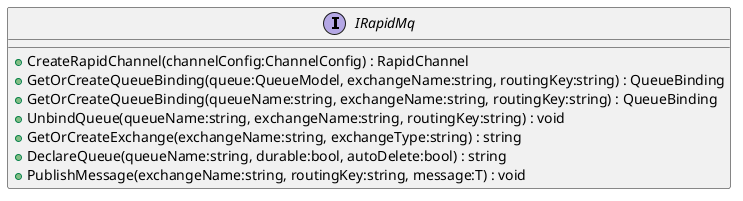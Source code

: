 @startuml
interface IRapidMq {
    + CreateRapidChannel(channelConfig:ChannelConfig) : RapidChannel
    + GetOrCreateQueueBinding(queue:QueueModel, exchangeName:string, routingKey:string) : QueueBinding
    + GetOrCreateQueueBinding(queueName:string, exchangeName:string, routingKey:string) : QueueBinding
    + UnbindQueue(queueName:string, exchangeName:string, routingKey:string) : void
    + GetOrCreateExchange(exchangeName:string, exchangeType:string) : string
    + DeclareQueue(queueName:string, durable:bool, autoDelete:bool) : string
    + PublishMessage(exchangeName:string, routingKey:string, message:T) : void
}
@enduml
